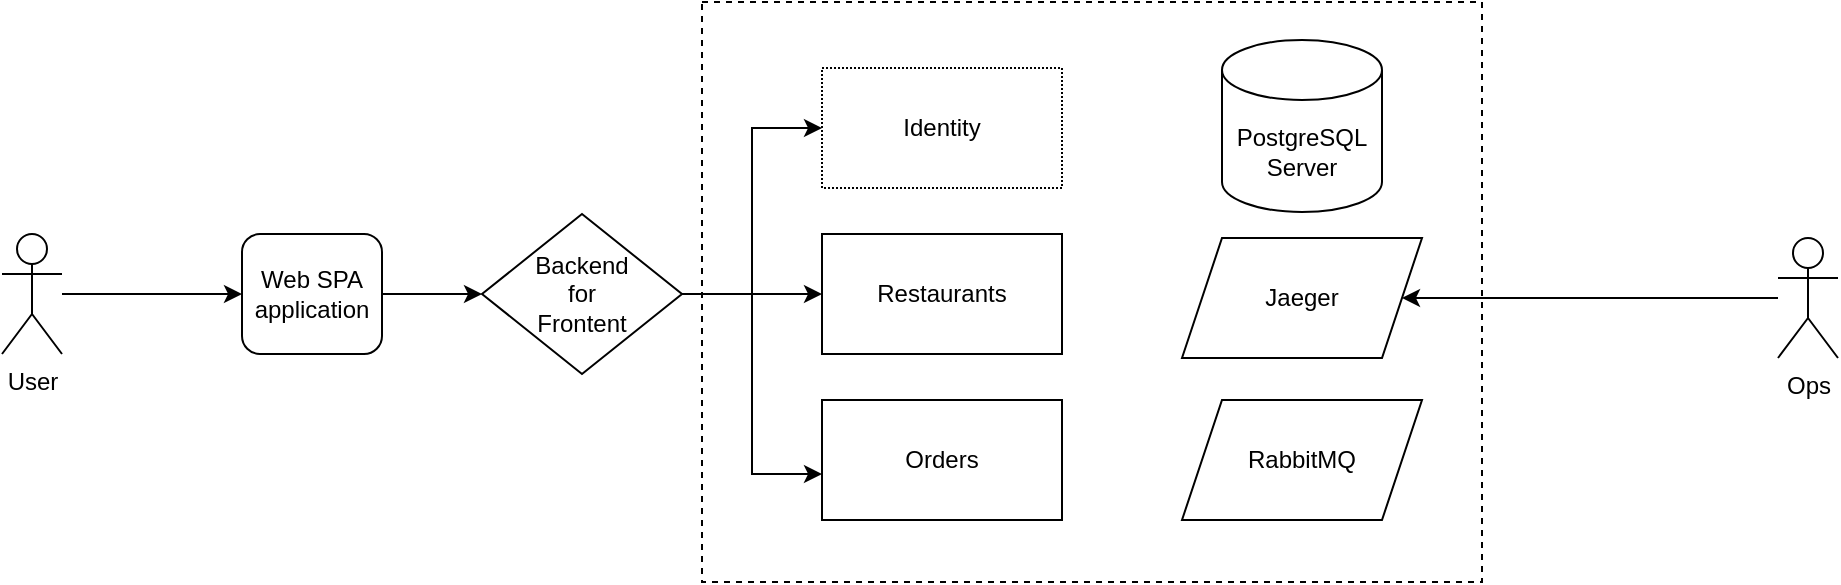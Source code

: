 <mxfile version="16.6.5" type="device"><diagram id="np3fT3KfCetoDyL2ep5h" name="Page-1"><mxGraphModel dx="1422" dy="754" grid="0" gridSize="10" guides="1" tooltips="1" connect="1" arrows="1" fold="1" page="0" pageScale="1" pageWidth="850" pageHeight="1100" math="0" shadow="0"><root><mxCell id="0"/><mxCell id="1" parent="0"/><mxCell id="eCrHapiIjIDwwDQ4156G-16" value="" style="rounded=0;whiteSpace=wrap;html=1;dashed=1;" vertex="1" parent="1"><mxGeometry x="390" y="100" width="390" height="290" as="geometry"/></mxCell><mxCell id="eCrHapiIjIDwwDQ4156G-6" style="edgeStyle=orthogonalEdgeStyle;rounded=0;orthogonalLoop=1;jettySize=auto;html=1;" edge="1" parent="1" source="eCrHapiIjIDwwDQ4156G-1" target="eCrHapiIjIDwwDQ4156G-2"><mxGeometry relative="1" as="geometry"/></mxCell><mxCell id="eCrHapiIjIDwwDQ4156G-1" value="User" style="shape=umlActor;verticalLabelPosition=bottom;verticalAlign=top;html=1;outlineConnect=0;" vertex="1" parent="1"><mxGeometry x="40" y="216" width="30" height="60" as="geometry"/></mxCell><mxCell id="eCrHapiIjIDwwDQ4156G-5" style="edgeStyle=orthogonalEdgeStyle;rounded=0;orthogonalLoop=1;jettySize=auto;html=1;exitX=1;exitY=0.5;exitDx=0;exitDy=0;entryX=0;entryY=0.5;entryDx=0;entryDy=0;" edge="1" parent="1" source="eCrHapiIjIDwwDQ4156G-2" target="eCrHapiIjIDwwDQ4156G-4"><mxGeometry relative="1" as="geometry"/></mxCell><mxCell id="eCrHapiIjIDwwDQ4156G-2" value="Web SPA&lt;br&gt;application" style="rounded=1;whiteSpace=wrap;html=1;" vertex="1" parent="1"><mxGeometry x="160" y="216" width="70" height="60" as="geometry"/></mxCell><mxCell id="eCrHapiIjIDwwDQ4156G-10" style="edgeStyle=orthogonalEdgeStyle;rounded=0;orthogonalLoop=1;jettySize=auto;html=1;exitX=1;exitY=0.5;exitDx=0;exitDy=0;entryX=0;entryY=0.5;entryDx=0;entryDy=0;" edge="1" parent="1" source="eCrHapiIjIDwwDQ4156G-4" target="eCrHapiIjIDwwDQ4156G-7"><mxGeometry relative="1" as="geometry"/></mxCell><mxCell id="eCrHapiIjIDwwDQ4156G-11" style="edgeStyle=orthogonalEdgeStyle;rounded=0;orthogonalLoop=1;jettySize=auto;html=1;exitX=1;exitY=0.5;exitDx=0;exitDy=0;entryX=0;entryY=0.5;entryDx=0;entryDy=0;" edge="1" parent="1" source="eCrHapiIjIDwwDQ4156G-4" target="eCrHapiIjIDwwDQ4156G-8"><mxGeometry relative="1" as="geometry"/></mxCell><mxCell id="eCrHapiIjIDwwDQ4156G-12" style="edgeStyle=orthogonalEdgeStyle;rounded=0;orthogonalLoop=1;jettySize=auto;html=1;exitX=1;exitY=0.5;exitDx=0;exitDy=0;entryX=0;entryY=0.617;entryDx=0;entryDy=0;entryPerimeter=0;" edge="1" parent="1" source="eCrHapiIjIDwwDQ4156G-4" target="eCrHapiIjIDwwDQ4156G-9"><mxGeometry relative="1" as="geometry"/></mxCell><mxCell id="eCrHapiIjIDwwDQ4156G-4" value="Backend&lt;br&gt;for&lt;br&gt;Frontent" style="rhombus;whiteSpace=wrap;html=1;" vertex="1" parent="1"><mxGeometry x="280" y="206" width="100" height="80" as="geometry"/></mxCell><mxCell id="eCrHapiIjIDwwDQ4156G-7" value="Identity" style="rounded=0;whiteSpace=wrap;html=1;dashed=1;dashPattern=1 1;" vertex="1" parent="1"><mxGeometry x="450" y="133" width="120" height="60" as="geometry"/></mxCell><mxCell id="eCrHapiIjIDwwDQ4156G-8" value="Restaurants" style="rounded=0;whiteSpace=wrap;html=1;" vertex="1" parent="1"><mxGeometry x="450" y="216" width="120" height="60" as="geometry"/></mxCell><mxCell id="eCrHapiIjIDwwDQ4156G-9" value="Orders" style="rounded=0;whiteSpace=wrap;html=1;" vertex="1" parent="1"><mxGeometry x="450" y="299" width="120" height="60" as="geometry"/></mxCell><mxCell id="eCrHapiIjIDwwDQ4156G-13" value="PostgreSQL&lt;br&gt;Server" style="shape=cylinder3;whiteSpace=wrap;html=1;boundedLbl=1;backgroundOutline=1;size=15;" vertex="1" parent="1"><mxGeometry x="650" y="119" width="80" height="86" as="geometry"/></mxCell><mxCell id="eCrHapiIjIDwwDQ4156G-14" value="Jaeger" style="shape=parallelogram;perimeter=parallelogramPerimeter;whiteSpace=wrap;html=1;fixedSize=1;" vertex="1" parent="1"><mxGeometry x="630" y="218" width="120" height="60" as="geometry"/></mxCell><mxCell id="eCrHapiIjIDwwDQ4156G-15" value="RabbitMQ" style="shape=parallelogram;perimeter=parallelogramPerimeter;whiteSpace=wrap;html=1;fixedSize=1;" vertex="1" parent="1"><mxGeometry x="630" y="299" width="120" height="60" as="geometry"/></mxCell><mxCell id="eCrHapiIjIDwwDQ4156G-24" style="edgeStyle=orthogonalEdgeStyle;rounded=0;orthogonalLoop=1;jettySize=auto;html=1;" edge="1" parent="1" source="eCrHapiIjIDwwDQ4156G-17" target="eCrHapiIjIDwwDQ4156G-14"><mxGeometry relative="1" as="geometry"/></mxCell><mxCell id="eCrHapiIjIDwwDQ4156G-17" value="Ops" style="shape=umlActor;verticalLabelPosition=bottom;verticalAlign=top;html=1;outlineConnect=0;" vertex="1" parent="1"><mxGeometry x="928" y="218" width="30" height="60" as="geometry"/></mxCell></root></mxGraphModel></diagram></mxfile>